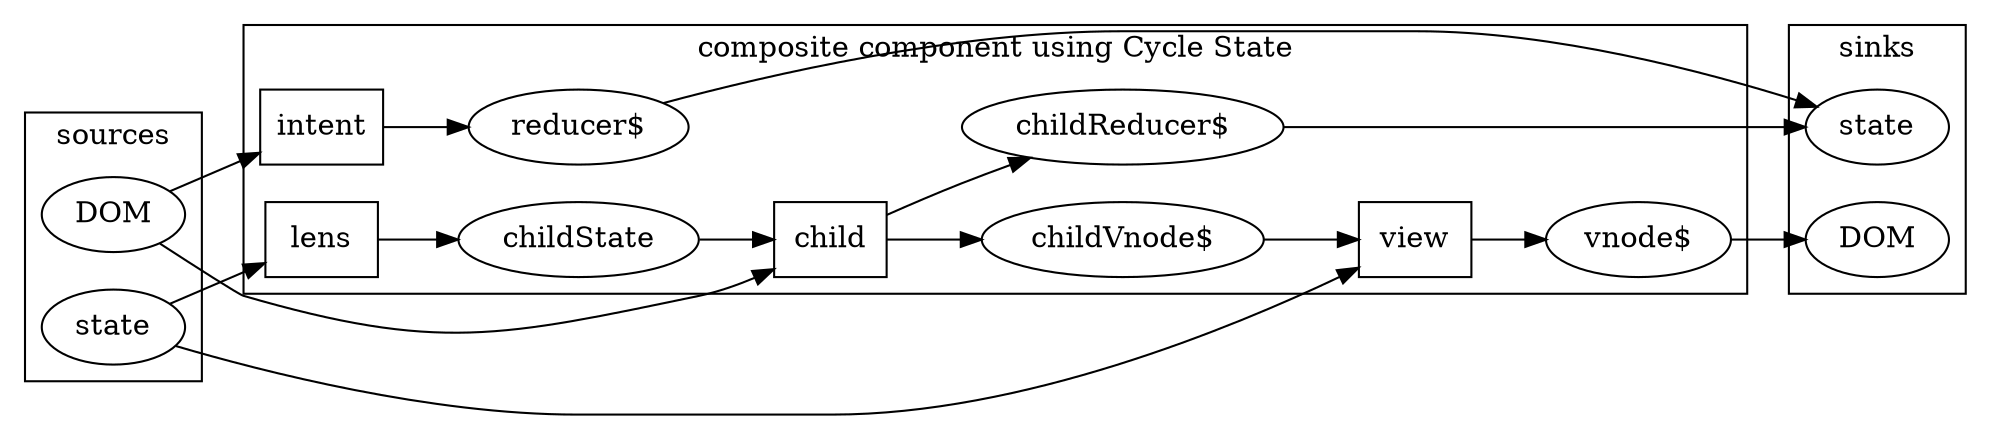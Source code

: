 digraph {
  bgcolor = white;
  rankdir = LR;
  subgraph cluster_sources {
    label="sources";
    DOM
    state
  }
  subgraph cluster_component {
    label="composite component using Cycle State"
    reducer [label="reducer$"]
    vnode [label="vnode$"]
    childState
    childReducer [label="childReducer$"]
    childVnode [label="childVnode$"]
    intent, view, child, lens [shape=rectangle]
  }
  subgraph cluster_sinks {
    label="sinks"
    DOM2 [label="DOM"]
    state2 [label="state"]
  }
  DOM -> child -> childVnode -> view
  DOM -> intent -> reducer -> state2
  state -> view -> vnode -> DOM2
  state -> lens -> childState -> child -> childReducer -> state2
}